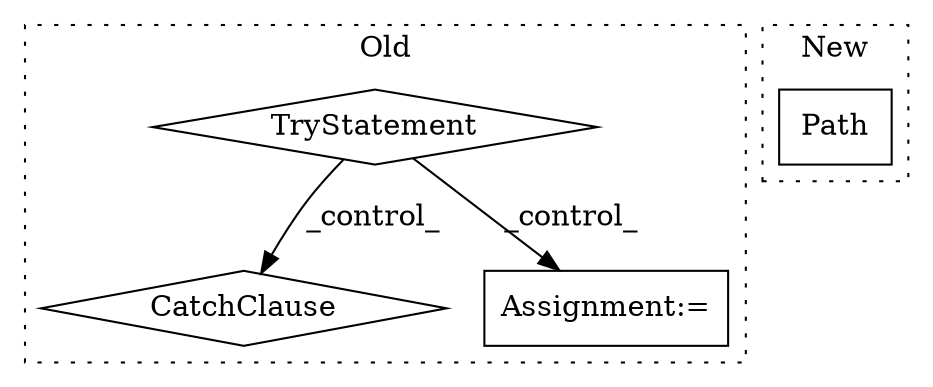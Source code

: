 digraph G {
subgraph cluster0 {
1 [label="TryStatement" a="54" s="6529" l="4" shape="diamond"];
3 [label="CatchClause" a="12" s="6586,6617" l="11,2" shape="diamond"];
4 [label="Assignment:=" a="7" s="6549" l="1" shape="box"];
label = "Old";
style="dotted";
}
subgraph cluster1 {
2 [label="Path" a="32" s="6140,6183" l="5,1" shape="box"];
label = "New";
style="dotted";
}
1 -> 4 [label="_control_"];
1 -> 3 [label="_control_"];
}